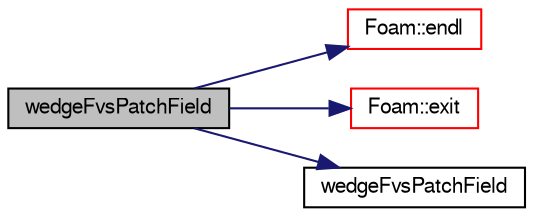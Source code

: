 digraph "wedgeFvsPatchField"
{
  bgcolor="transparent";
  edge [fontname="FreeSans",fontsize="10",labelfontname="FreeSans",labelfontsize="10"];
  node [fontname="FreeSans",fontsize="10",shape=record];
  rankdir="LR";
  Node54 [label="wedgeFvsPatchField",height=0.2,width=0.4,color="black", fillcolor="grey75", style="filled", fontcolor="black"];
  Node54 -> Node55 [color="midnightblue",fontsize="10",style="solid",fontname="FreeSans"];
  Node55 [label="Foam::endl",height=0.2,width=0.4,color="red",URL="$a21124.html#a2db8fe02a0d3909e9351bb4275b23ce4",tooltip="Add newline and flush stream. "];
  Node54 -> Node57 [color="midnightblue",fontsize="10",style="solid",fontname="FreeSans"];
  Node57 [label="Foam::exit",height=0.2,width=0.4,color="red",URL="$a21124.html#a06ca7250d8e89caf05243ec094843642"];
  Node54 -> Node102 [color="midnightblue",fontsize="10",style="solid",fontname="FreeSans"];
  Node102 [label="wedgeFvsPatchField",height=0.2,width=0.4,color="black",URL="$a22422.html#a63787c347c9b925934c6f6bb8eaecd54",tooltip="Construct from patch and internal field. "];
}
